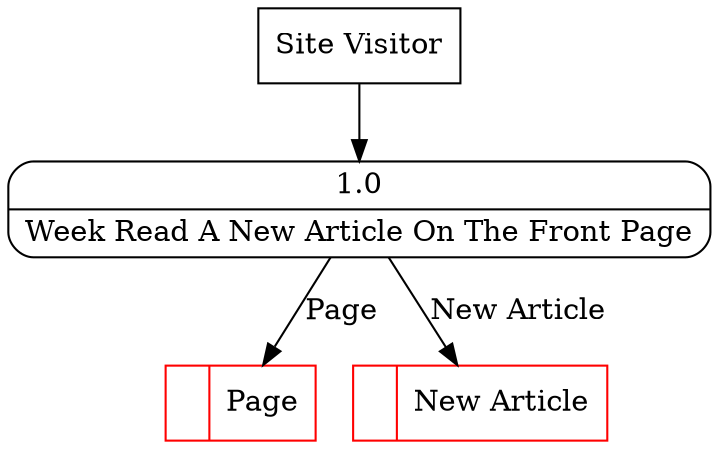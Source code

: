 digraph dfd2{ 
node[shape=record]
200 [label="<f0>  |<f1> Page " color=red];
201 [label="<f0>  |<f1> New Article " color=red];
202 [label="Site Visitor" shape=box];
203 [label="{<f0> 1.0|<f1> Week Read A New Article On The Front Page }" shape=Mrecord];
202 -> 203
203 -> 201 [label="New Article"]
203 -> 200 [label="Page"]
}